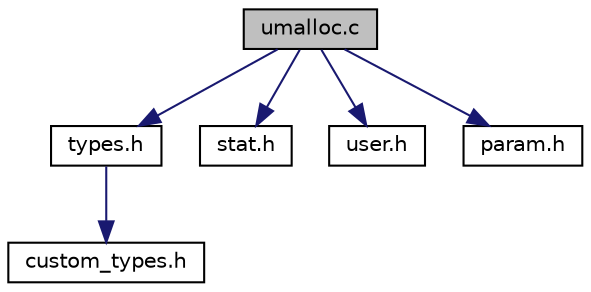 digraph "umalloc.c"
{
  edge [fontname="Helvetica",fontsize="10",labelfontname="Helvetica",labelfontsize="10"];
  node [fontname="Helvetica",fontsize="10",shape=record];
  Node1 [label="umalloc.c",height=0.2,width=0.4,color="black", fillcolor="grey75", style="filled", fontcolor="black"];
  Node1 -> Node2 [color="midnightblue",fontsize="10",style="solid"];
  Node2 [label="types.h",height=0.2,width=0.4,color="black", fillcolor="white", style="filled",URL="$types_8h.html"];
  Node2 -> Node3 [color="midnightblue",fontsize="10",style="solid"];
  Node3 [label="custom_types.h",height=0.2,width=0.4,color="black", fillcolor="white", style="filled",URL="$custom__types_8h.html"];
  Node1 -> Node4 [color="midnightblue",fontsize="10",style="solid"];
  Node4 [label="stat.h",height=0.2,width=0.4,color="black", fillcolor="white", style="filled",URL="$stat_8h.html"];
  Node1 -> Node5 [color="midnightblue",fontsize="10",style="solid"];
  Node5 [label="user.h",height=0.2,width=0.4,color="black", fillcolor="white", style="filled",URL="$user_8h.html"];
  Node1 -> Node6 [color="midnightblue",fontsize="10",style="solid"];
  Node6 [label="param.h",height=0.2,width=0.4,color="black", fillcolor="white", style="filled",URL="$param_8h.html"];
}
